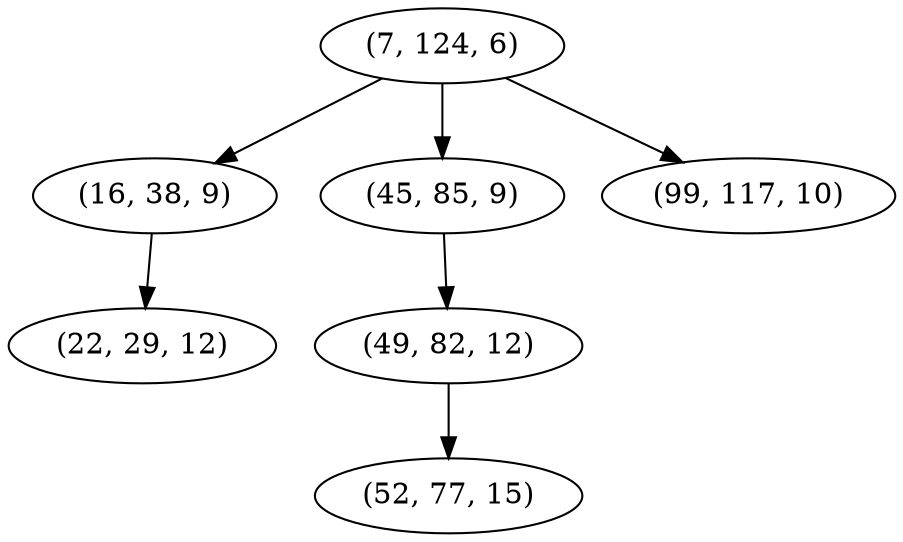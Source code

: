 digraph tree {
    "(7, 124, 6)";
    "(16, 38, 9)";
    "(22, 29, 12)";
    "(45, 85, 9)";
    "(49, 82, 12)";
    "(52, 77, 15)";
    "(99, 117, 10)";
    "(7, 124, 6)" -> "(16, 38, 9)";
    "(7, 124, 6)" -> "(45, 85, 9)";
    "(7, 124, 6)" -> "(99, 117, 10)";
    "(16, 38, 9)" -> "(22, 29, 12)";
    "(45, 85, 9)" -> "(49, 82, 12)";
    "(49, 82, 12)" -> "(52, 77, 15)";
}

